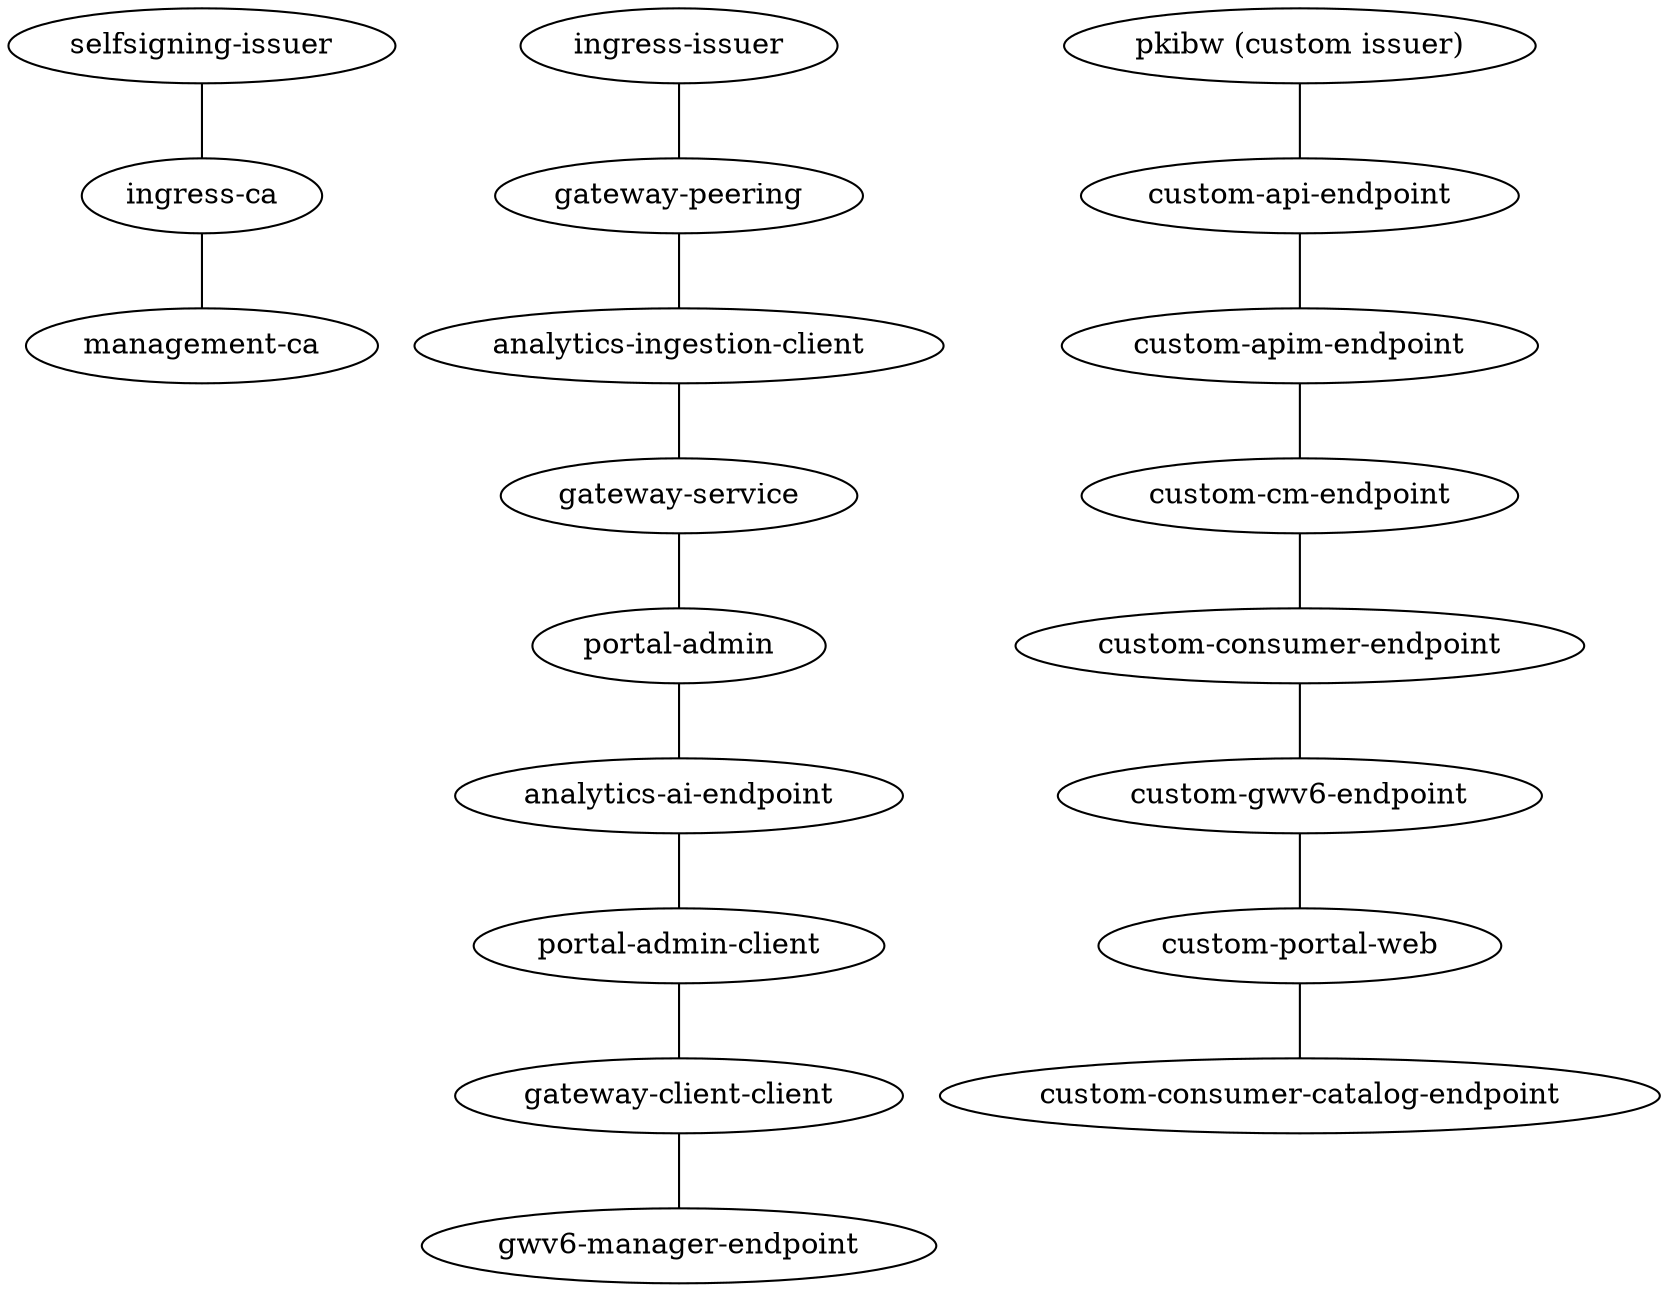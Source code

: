graph G {
    "selfsigning-issuer" --
    "ingress-ca" --
    "management-ca";

    "ingress-issuer" --
    "gateway-peering" --
    "analytics-ingestion-client" --
    "gateway-service" --
    "portal-admin" --
    "analytics-ai-endpoint" --
    "portal-admin-client" --
    "gateway-client-client" --
    "gwv6-manager-endpoint"

#    "management-ca (issuer)" --
#    "management-server" --
#    "management-client" --
#    "management-natcluster-mgmt" --
#    "management-s3proxy-all" --
#    "management-xxx-db-server" --
#    "management-xxx-db-replication" --
#    "management-db-client-postgres" --
#    "management-db-client-apicuser"

    "pkibw (custom issuer)" --
    "custom-api-endpoint" --
    "custom-apim-endpoint" --
    "custom-cm-endpoint" --
    "custom-consumer-endpoint" --
    "custom-gwv6-endpoint" --
    "custom-portal-web" --
    "custom-consumer-catalog-endpoint"

}